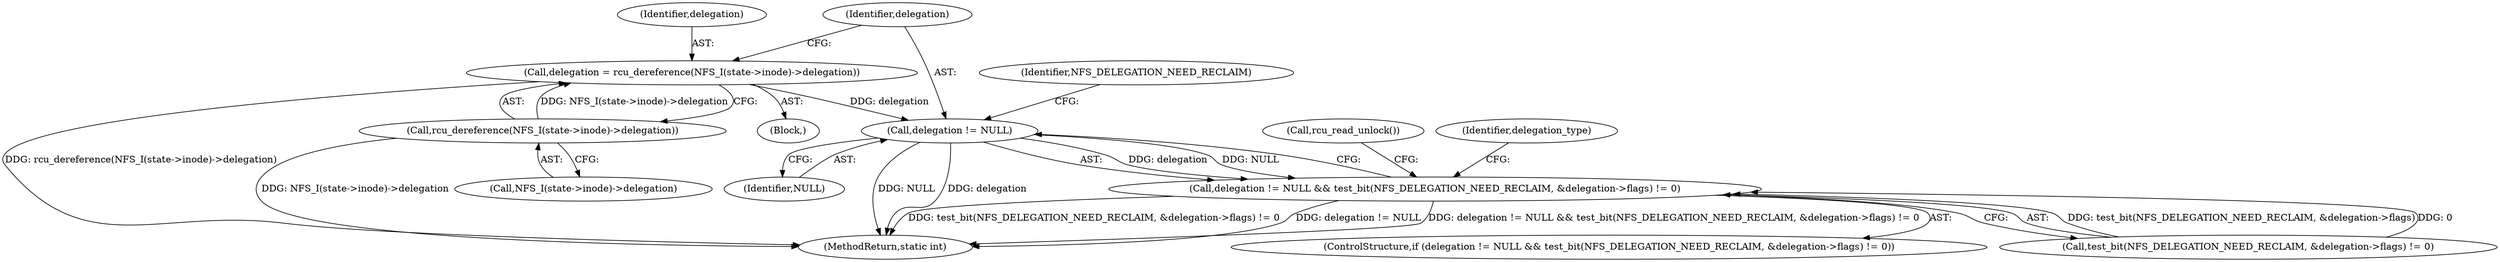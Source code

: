 digraph "0_linux_dc0b027dfadfcb8a5504f7d8052754bf8d501ab9_2@pointer" {
"1000151" [label="(Call,delegation != NULL)"];
"1000140" [label="(Call,delegation = rcu_dereference(NFS_I(state->inode)->delegation))"];
"1000142" [label="(Call,rcu_dereference(NFS_I(state->inode)->delegation))"];
"1000150" [label="(Call,delegation != NULL && test_bit(NFS_DELEGATION_NEED_RECLAIM, &delegation->flags) != 0)"];
"1000154" [label="(Call,test_bit(NFS_DELEGATION_NEED_RECLAIM, &delegation->flags) != 0)"];
"1000150" [label="(Call,delegation != NULL && test_bit(NFS_DELEGATION_NEED_RECLAIM, &delegation->flags) != 0)"];
"1000156" [label="(Identifier,NFS_DELEGATION_NEED_RECLAIM)"];
"1000152" [label="(Identifier,delegation)"];
"1000141" [label="(Identifier,delegation)"];
"1000153" [label="(Identifier,NULL)"];
"1000103" [label="(Block,)"];
"1000140" [label="(Call,delegation = rcu_dereference(NFS_I(state->inode)->delegation))"];
"1000151" [label="(Call,delegation != NULL)"];
"1000143" [label="(Call,NFS_I(state->inode)->delegation)"];
"1000186" [label="(MethodReturn,static int)"];
"1000149" [label="(ControlStructure,if (delegation != NULL && test_bit(NFS_DELEGATION_NEED_RECLAIM, &delegation->flags) != 0))"];
"1000167" [label="(Call,rcu_read_unlock())"];
"1000142" [label="(Call,rcu_dereference(NFS_I(state->inode)->delegation))"];
"1000163" [label="(Identifier,delegation_type)"];
"1000151" -> "1000150"  [label="AST: "];
"1000151" -> "1000153"  [label="CFG: "];
"1000152" -> "1000151"  [label="AST: "];
"1000153" -> "1000151"  [label="AST: "];
"1000156" -> "1000151"  [label="CFG: "];
"1000150" -> "1000151"  [label="CFG: "];
"1000151" -> "1000186"  [label="DDG: NULL"];
"1000151" -> "1000186"  [label="DDG: delegation"];
"1000151" -> "1000150"  [label="DDG: delegation"];
"1000151" -> "1000150"  [label="DDG: NULL"];
"1000140" -> "1000151"  [label="DDG: delegation"];
"1000140" -> "1000103"  [label="AST: "];
"1000140" -> "1000142"  [label="CFG: "];
"1000141" -> "1000140"  [label="AST: "];
"1000142" -> "1000140"  [label="AST: "];
"1000152" -> "1000140"  [label="CFG: "];
"1000140" -> "1000186"  [label="DDG: rcu_dereference(NFS_I(state->inode)->delegation)"];
"1000142" -> "1000140"  [label="DDG: NFS_I(state->inode)->delegation"];
"1000142" -> "1000143"  [label="CFG: "];
"1000143" -> "1000142"  [label="AST: "];
"1000142" -> "1000186"  [label="DDG: NFS_I(state->inode)->delegation"];
"1000150" -> "1000149"  [label="AST: "];
"1000150" -> "1000154"  [label="CFG: "];
"1000154" -> "1000150"  [label="AST: "];
"1000163" -> "1000150"  [label="CFG: "];
"1000167" -> "1000150"  [label="CFG: "];
"1000150" -> "1000186"  [label="DDG: test_bit(NFS_DELEGATION_NEED_RECLAIM, &delegation->flags) != 0"];
"1000150" -> "1000186"  [label="DDG: delegation != NULL"];
"1000150" -> "1000186"  [label="DDG: delegation != NULL && test_bit(NFS_DELEGATION_NEED_RECLAIM, &delegation->flags) != 0"];
"1000154" -> "1000150"  [label="DDG: test_bit(NFS_DELEGATION_NEED_RECLAIM, &delegation->flags)"];
"1000154" -> "1000150"  [label="DDG: 0"];
}

